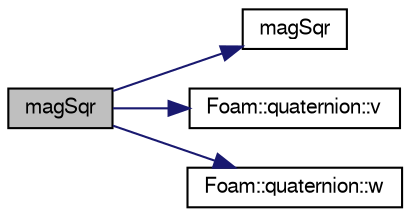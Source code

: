 digraph "magSqr"
{
  bgcolor="transparent";
  edge [fontname="FreeSans",fontsize="10",labelfontname="FreeSans",labelfontsize="10"];
  node [fontname="FreeSans",fontsize="10",shape=record];
  rankdir="LR";
  Node119700 [label="magSqr",height=0.2,width=0.4,color="black", fillcolor="grey75", style="filled", fontcolor="black"];
  Node119700 -> Node119701 [color="midnightblue",fontsize="10",style="solid",fontname="FreeSans"];
  Node119701 [label="magSqr",height=0.2,width=0.4,color="black",URL="$a21124.html#ae6fff2c6981e6d9618aa5038e69def6e"];
  Node119700 -> Node119702 [color="midnightblue",fontsize="10",style="solid",fontname="FreeSans"];
  Node119702 [label="Foam::quaternion::v",height=0.2,width=0.4,color="black",URL="$a28130.html#a0b28d9569e4deded6b9ae485461d0b04",tooltip="Vector part of the quaternion ( = axis of rotation) "];
  Node119700 -> Node119703 [color="midnightblue",fontsize="10",style="solid",fontname="FreeSans"];
  Node119703 [label="Foam::quaternion::w",height=0.2,width=0.4,color="black",URL="$a28130.html#a65b3f9bfe6acd8b71cefd575fab0d05c",tooltip="Scalar part of the quaternion ( = cos(theta/2) for rotation) "];
}

